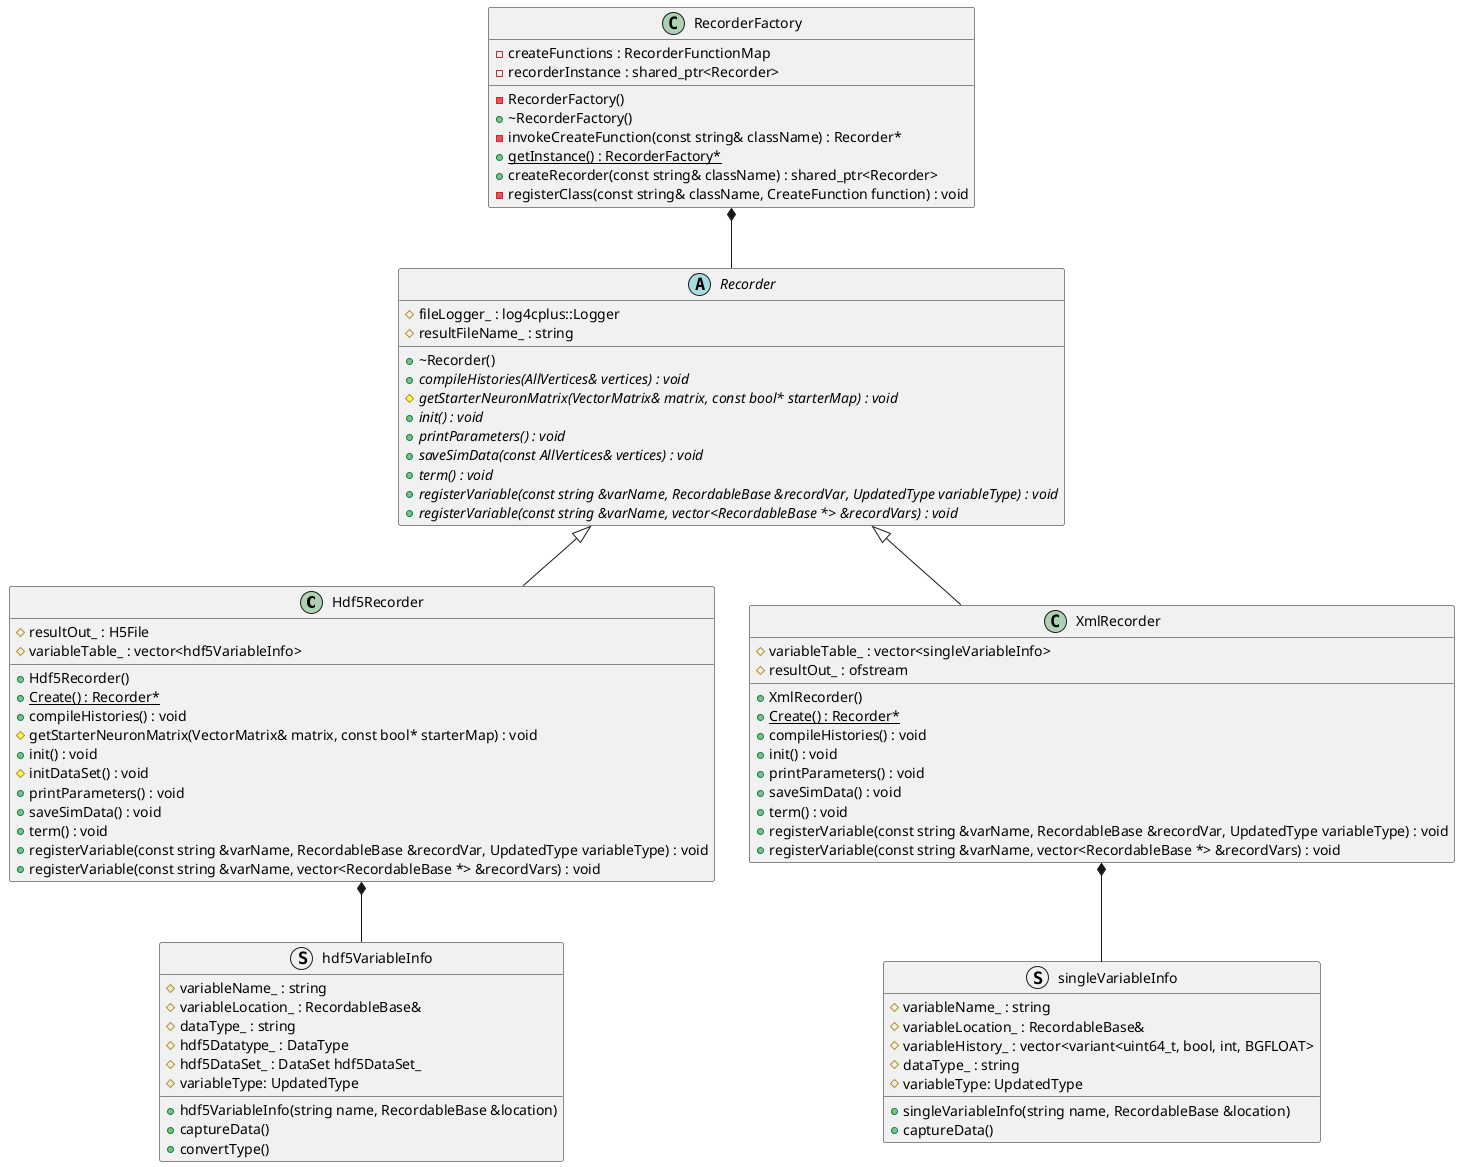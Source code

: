 @startuml RecorderClassDiagram





/' Objects '/


class Hdf5Recorder {
	+Hdf5Recorder()
	#resultOut_ : H5File
	#variableTable_ : vector<hdf5VariableInfo>
	+{static} Create() : Recorder*
	+compileHistories() : void
	#getStarterNeuronMatrix(VectorMatrix& matrix, const bool* starterMap) : void
	+init() : void
	#initDataSet() : void
	+printParameters() : void
	+saveSimData() : void
	+term() : void
	+registerVariable(const string &varName, RecordableBase &recordVar, UpdatedType variableType) : void
	+registerVariable(const string &varName, vector<RecordableBase *> &recordVars) : void
}

struct hdf5VariableInfo {
	#variableName_ : string
	#variableLocation_ : RecordableBase&
	#dataType_ : string
	#hdf5Datatype_ : DataType
	#hdf5DataSet_ : DataSet hdf5DataSet_
	#variableType: UpdatedType
	+hdf5VariableInfo(string name, RecordableBase &location)
	+captureData()
	+convertType()
}


abstract class Recorder {
	+~Recorder()
	#fileLogger_ : log4cplus::Logger
	#resultFileName_ : string
	+{abstract} compileHistories(AllVertices& vertices) : void
	#{abstract} getStarterNeuronMatrix(VectorMatrix& matrix, const bool* starterMap) : void
	+{abstract} init() : void
	+{abstract} printParameters() : void
	+{abstract} saveSimData(const AllVertices& vertices) : void
	+{abstract} term() : void
	+{abstract} registerVariable(const string &varName, RecordableBase &recordVar, UpdatedType variableType) : void
	+{abstract} registerVariable(const string &varName, vector<RecordableBase *> &recordVars) : void
}


class RecorderFactory {
	-RecorderFactory()
	+~RecorderFactory()
	-invokeCreateFunction(const string& className) : Recorder*
	+{static} getInstance() : RecorderFactory*
	-createFunctions : RecorderFunctionMap
	+createRecorder(const string& className) : shared_ptr<Recorder>
	-recorderInstance : shared_ptr<Recorder>
	-registerClass(const string& className, CreateFunction function) : void
}


class XmlRecorder {
	+XmlRecorder()
	+{static} Create() : Recorder*
	#variableTable_ : vector<singleVariableInfo>
	#resultOut_ : ofstream
	+compileHistories() : void
	+init() : void
	+printParameters() : void
	+saveSimData() : void
	+term() : void
	+registerVariable(const string &varName, RecordableBase &recordVar, UpdatedType variableType) : void
	+registerVariable(const string &varName, vector<RecordableBase *> &recordVars) : void
	
	/' methods only used for unit test 
	+XmlRecorder(string fileName_)
	+getVariableName(int numIndex) const : const string&
	+getSingleVariable(int numIndex) const : &RecordableBase
	+getHistory() const : const &vector<variant<uint64_t, bool, int, BGFLOAT>>
	'/
}

struct singleVariableInfo {
	#variableName_ : string
	#variableLocation_ : RecordableBase&
	#variableHistory_ : vector<variant<uint64_t, bool, int, BGFLOAT>
	#dataType_ : string
	#variableType: UpdatedType
	+singleVariableInfo(string name, RecordableBase &location)
	+captureData()
}



/' Inheritance relationships '/

.Recorder <|-- .Hdf5Recorder


.Recorder <|-- .XmlRecorder


/' Aggregation relationships '/

.RecorderFactory *-- .Recorder

/' Composition relationships '/

.XmlRecorder *-- .singleVariableInfo

.Hdf5Recorder *-- .hdf5VariableInfo


/' Nested objects '/



@enduml
